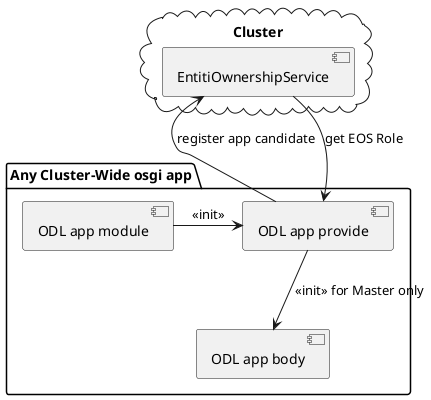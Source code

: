 ["plantuml", "04_baseAppSingleInstance", "svg"]

------------
@startuml

  cloud "Cluster" as cluster {
    component "EntitiOwnershipService" as eos
  }

  package "Any Cluster-Wide osgi app" as app {
    component "ODL app module" as appModule
    component "ODL app provide" as provider
    component "ODL app body" as body
  }

  appModule -> provider : <<init>>
  eos <-- provider : register app candidate
  eos --> provider : get EOS Role
  provider --> body : <<init>> for Master only


@enduml
------------
